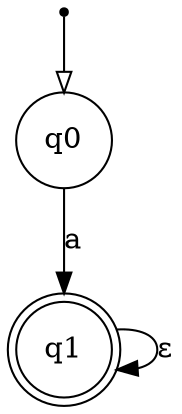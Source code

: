 digraph {
  node [shape=point]; __start;
  node [shape = circle]; q0;
  node [shape = doublecircle]; q1;

  __start -> q0 [arrowhead = empty];
  q0 -> q1 [label = "a"];
  q1 -> q1 [label = "ε"];
}